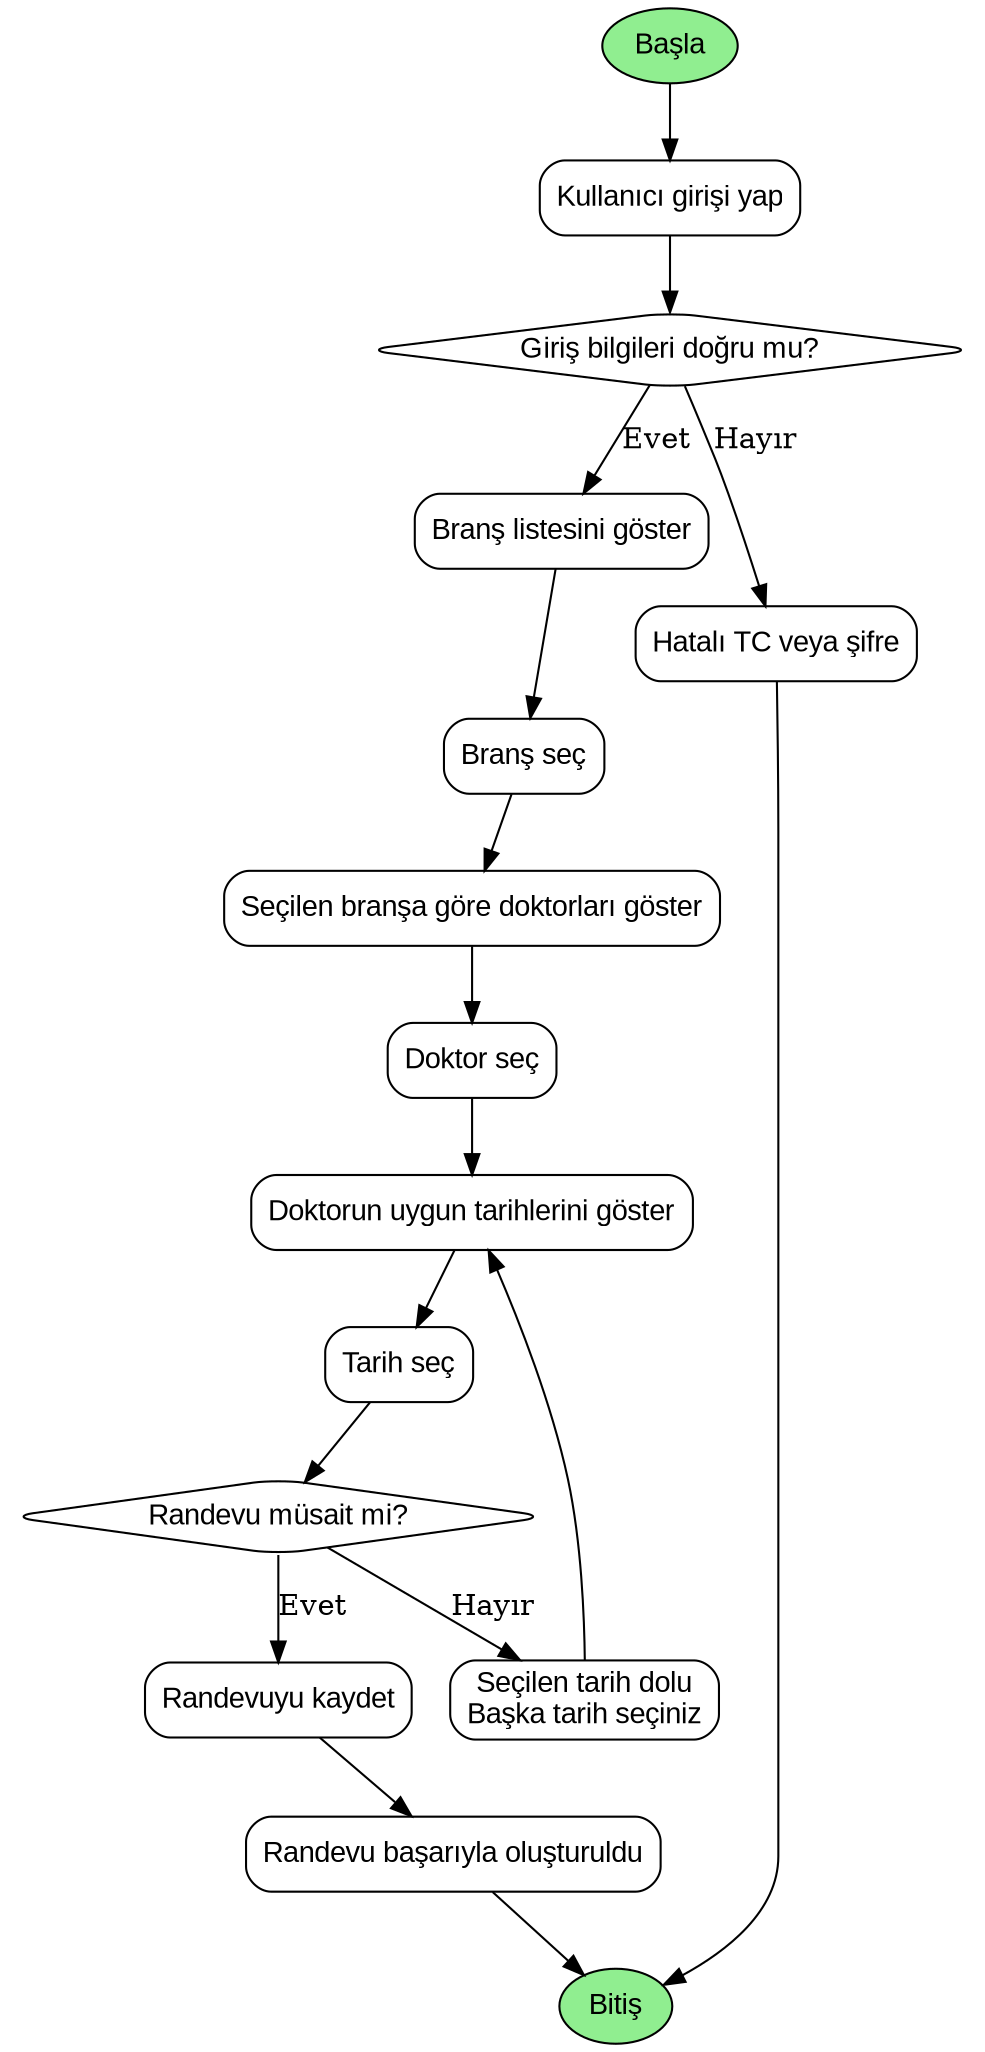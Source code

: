 digraph Hastane_Randevu_Sistemi {
    rankdir=TB;
    node [shape=rectangle, style=rounded, fontname="Arial"];

    Start [label="Başla", shape=ellipse, style=filled, fillcolor=lightgreen];
    Login [label="Kullanıcı girişi yap"];
    VerifyLogin [label="Giriş bilgileri doğru mu?", shape=diamond];
    ShowBranches [label="Branş listesini göster"];
    SelectBranch [label="Branş seç"];
    ShowDoctors [label="Seçilen branşa göre doktorları göster"];
    SelectDoctor [label="Doktor seç"];
    ShowDates [label="Doktorun uygun tarihlerini göster"];
    SelectDate [label="Tarih seç"];
    CheckAvailability [label="Randevu müsait mi?", shape=diamond];
    SaveAppointment [label="Randevuyu kaydet"];
    Success [label="Randevu başarıyla oluşturuldu"];
    NotAvailable [label="Seçilen tarih dolu\nBaşka tarih seçiniz"];
    WrongLogin [label="Hatalı TC veya şifre"];
    End [label="Bitiş", shape=ellipse, style=filled, fillcolor=lightgreen];

    // Akış bağlantıları
    Start -> Login -> VerifyLogin;
    VerifyLogin -> ShowBranches [label="Evet"];
    VerifyLogin -> WrongLogin [label="Hayır"];
    ShowBranches -> SelectBranch -> ShowDoctors -> SelectDoctor -> ShowDates -> SelectDate -> CheckAvailability;
    CheckAvailability -> SaveAppointment [label="Evet"];
    CheckAvailability -> NotAvailable [label="Hayır"];
    SaveAppointment -> Success -> End;
    NotAvailable -> ShowDates;
    WrongLogin -> End;
}
